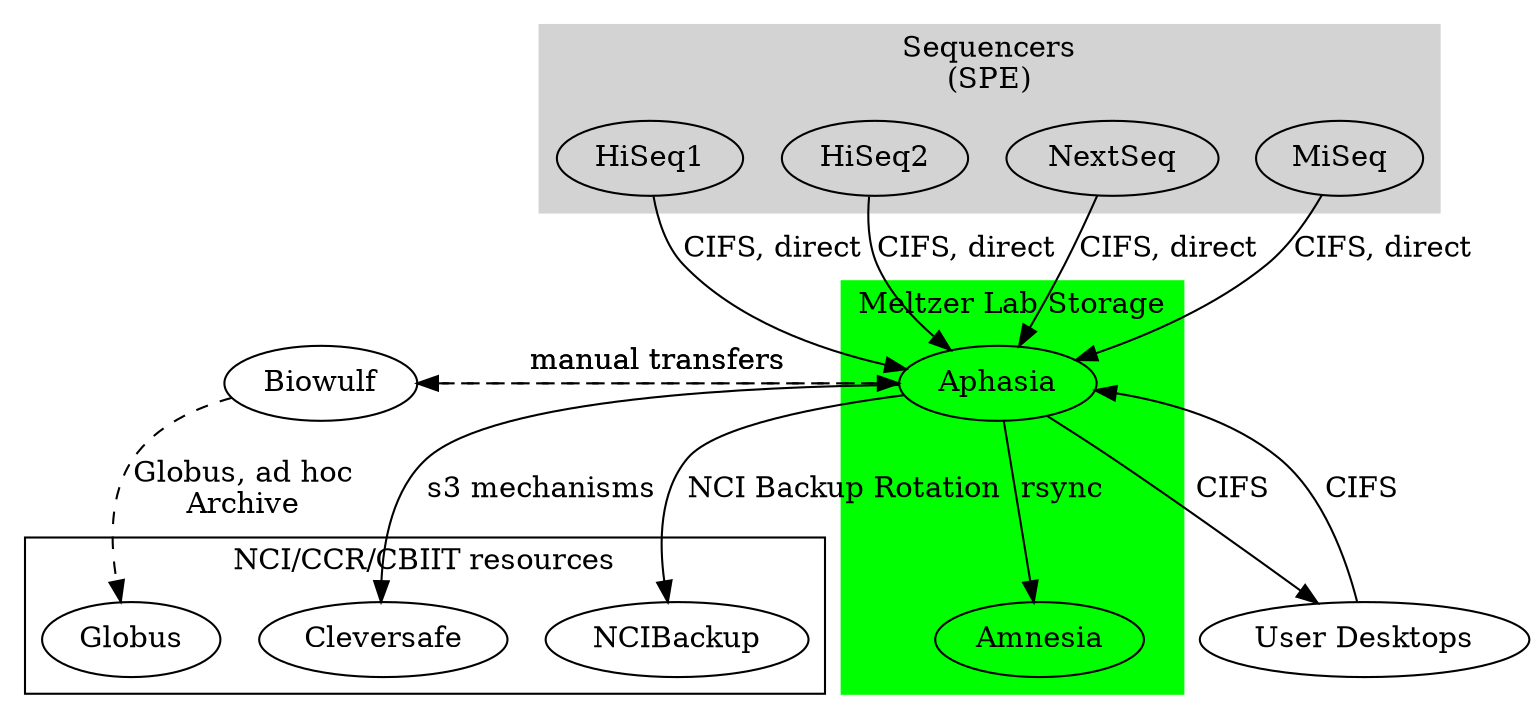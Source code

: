 digraph dataflow {
	subgraph cluster_0 {
		style=filled;
		color=green;
		Aphasia -> Amnesia [label="rsync" labeltooltip="rsync performed daily\nFull backup"];
		label = "Meltzer Lab Storage";
	}

	subgraph cluster_4 {
		style=filled;
		color=lightgrey;
		label="Sequencers\n(SPE)"
		HiSeq1[label="HiSeq1"];
		HiSeq2[label="HiSeq2"];
		NextSeq[label="NextSeq"];
		MiSeq[label="MiSeq"];
		HiSeq1 -> Aphasia [label="CIFS, direct"];
		HiSeq2 -> Aphasia [label="CIFS, direct"];
		NextSeq -> Aphasia [label="CIFS, direct"];
		MiSeq -> Aphasia [label="CIFS, direct"];
	}
	subgraph cluster_2 {
		label="NCI/CCR/CBIIT resources";
		Cleversafe;
		Globus;
		NCIBackup;
		Aphasia -> Cleversafe [label="s3 mechanisms" labeltooltip="automated, cron"];
	}
	Biowulf -> Globus [label="Globus, ad hoc\nArchive", style=dashed];
	Aphasia -> Biowulf [label="manual transfers" style=dashed];
	Biowulf -> Aphasia [label="manual transfers" style=dashed];
	Aphasia -> NCIBackup [label="NCI Backup Rotation"];
	Aphasia -> "User Desktops" [label="CIFS"]
	"User Desktops" -> Aphasia [label="CIFS"]
}

